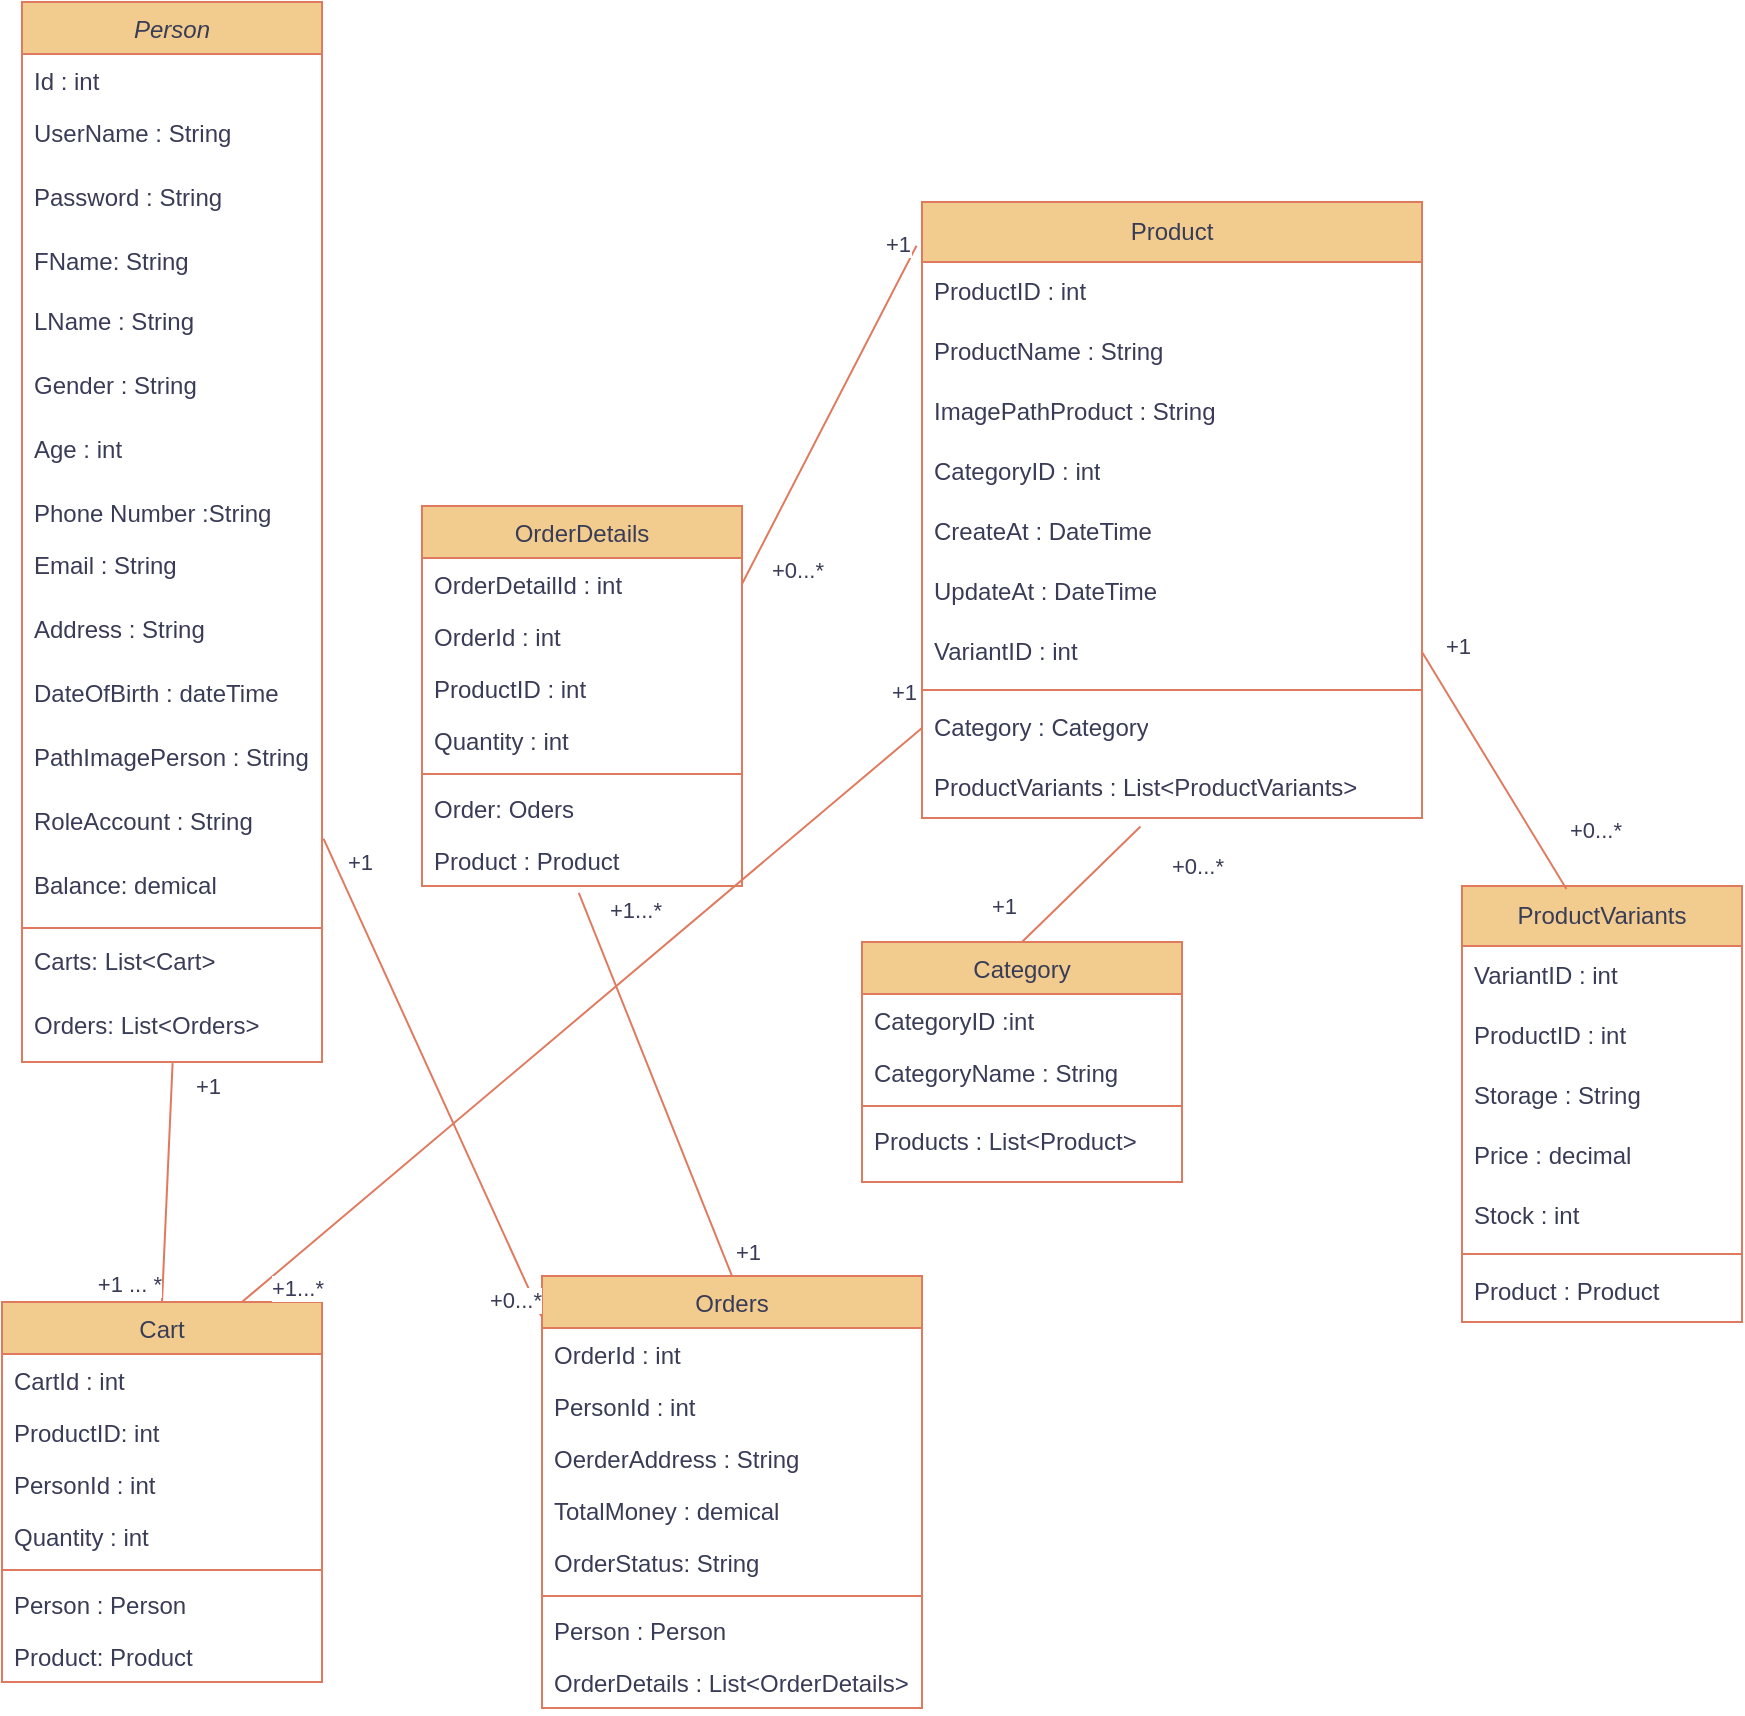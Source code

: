 <mxfile version="27.1.6">
  <diagram id="C5RBs43oDa-KdzZeNtuy" name="Page-1">
    <mxGraphModel dx="461" dy="1496" grid="1" gridSize="10" guides="1" tooltips="1" connect="1" arrows="1" fold="1" page="1" pageScale="1" pageWidth="827" pageHeight="1169" math="0" shadow="0">
      <root>
        <mxCell id="WIyWlLk6GJQsqaUBKTNV-0" />
        <mxCell id="WIyWlLk6GJQsqaUBKTNV-1" parent="WIyWlLk6GJQsqaUBKTNV-0" />
        <mxCell id="pmfcGwgIa4C5hmEtUkiJ-48" value="Product" style="swimlane;fontStyle=0;childLayout=stackLayout;horizontal=1;startSize=30;horizontalStack=0;resizeParent=1;resizeParentMax=0;resizeLast=0;collapsible=1;marginBottom=0;whiteSpace=wrap;html=1;strokeColor=#E07A5F;fontColor=#393C56;fillColor=#F2CC8F;" vertex="1" parent="WIyWlLk6GJQsqaUBKTNV-1">
          <mxGeometry x="540" y="-70" width="250" height="308" as="geometry" />
        </mxCell>
        <mxCell id="pmfcGwgIa4C5hmEtUkiJ-49" value="ProductID : int&lt;span style=&quot;white-space: pre;&quot;&gt;&#x9;&lt;/span&gt;" style="text;strokeColor=none;fillColor=none;align=left;verticalAlign=middle;spacingLeft=4;spacingRight=4;overflow=hidden;points=[[0,0.5],[1,0.5]];portConstraint=eastwest;rotatable=0;whiteSpace=wrap;html=1;fontColor=#393C56;" vertex="1" parent="pmfcGwgIa4C5hmEtUkiJ-48">
          <mxGeometry y="30" width="250" height="30" as="geometry" />
        </mxCell>
        <mxCell id="pmfcGwgIa4C5hmEtUkiJ-50" value="ProductName : String" style="text;strokeColor=none;fillColor=none;align=left;verticalAlign=middle;spacingLeft=4;spacingRight=4;overflow=hidden;points=[[0,0.5],[1,0.5]];portConstraint=eastwest;rotatable=0;whiteSpace=wrap;html=1;fontColor=#393C56;" vertex="1" parent="pmfcGwgIa4C5hmEtUkiJ-48">
          <mxGeometry y="60" width="250" height="30" as="geometry" />
        </mxCell>
        <mxCell id="pmfcGwgIa4C5hmEtUkiJ-51" value="ImagePathProduct : String&amp;nbsp;" style="text;strokeColor=none;fillColor=none;align=left;verticalAlign=middle;spacingLeft=4;spacingRight=4;overflow=hidden;points=[[0,0.5],[1,0.5]];portConstraint=eastwest;rotatable=0;whiteSpace=wrap;html=1;fontColor=#393C56;" vertex="1" parent="pmfcGwgIa4C5hmEtUkiJ-48">
          <mxGeometry y="90" width="250" height="30" as="geometry" />
        </mxCell>
        <mxCell id="pmfcGwgIa4C5hmEtUkiJ-56" value="CategoryID : int" style="text;strokeColor=none;fillColor=none;align=left;verticalAlign=middle;spacingLeft=4;spacingRight=4;overflow=hidden;points=[[0,0.5],[1,0.5]];portConstraint=eastwest;rotatable=0;whiteSpace=wrap;html=1;fontColor=#393C56;" vertex="1" parent="pmfcGwgIa4C5hmEtUkiJ-48">
          <mxGeometry y="120" width="250" height="30" as="geometry" />
        </mxCell>
        <mxCell id="pmfcGwgIa4C5hmEtUkiJ-57" value="CreateAt : DateTime" style="text;strokeColor=none;fillColor=none;align=left;verticalAlign=middle;spacingLeft=4;spacingRight=4;overflow=hidden;points=[[0,0.5],[1,0.5]];portConstraint=eastwest;rotatable=0;whiteSpace=wrap;html=1;fontColor=#393C56;" vertex="1" parent="pmfcGwgIa4C5hmEtUkiJ-48">
          <mxGeometry y="150" width="250" height="30" as="geometry" />
        </mxCell>
        <mxCell id="pmfcGwgIa4C5hmEtUkiJ-58" value="UpdateAt : DateTime" style="text;strokeColor=none;fillColor=none;align=left;verticalAlign=middle;spacingLeft=4;spacingRight=4;overflow=hidden;points=[[0,0.5],[1,0.5]];portConstraint=eastwest;rotatable=0;whiteSpace=wrap;html=1;fontColor=#393C56;" vertex="1" parent="pmfcGwgIa4C5hmEtUkiJ-48">
          <mxGeometry y="180" width="250" height="30" as="geometry" />
        </mxCell>
        <mxCell id="pmfcGwgIa4C5hmEtUkiJ-59" value="VariantID : int" style="text;strokeColor=none;fillColor=none;align=left;verticalAlign=middle;spacingLeft=4;spacingRight=4;overflow=hidden;points=[[0,0.5],[1,0.5]];portConstraint=eastwest;rotatable=0;whiteSpace=wrap;html=1;fontColor=#393C56;" vertex="1" parent="pmfcGwgIa4C5hmEtUkiJ-48">
          <mxGeometry y="210" width="250" height="30" as="geometry" />
        </mxCell>
        <mxCell id="pmfcGwgIa4C5hmEtUkiJ-63" value="" style="line;html=1;strokeWidth=1;align=left;verticalAlign=middle;spacingTop=-1;spacingLeft=3;spacingRight=3;rotatable=0;labelPosition=right;points=[];portConstraint=eastwest;labelBackgroundColor=none;fillColor=#F2CC8F;strokeColor=#E07A5F;fontColor=#393C56;" vertex="1" parent="pmfcGwgIa4C5hmEtUkiJ-48">
          <mxGeometry y="240" width="250" height="8" as="geometry" />
        </mxCell>
        <mxCell id="pmfcGwgIa4C5hmEtUkiJ-64" value="Category : Category" style="text;strokeColor=none;fillColor=none;align=left;verticalAlign=middle;spacingLeft=4;spacingRight=4;overflow=hidden;points=[[0,0.5],[1,0.5]];portConstraint=eastwest;rotatable=0;whiteSpace=wrap;html=1;fontColor=#393C56;" vertex="1" parent="pmfcGwgIa4C5hmEtUkiJ-48">
          <mxGeometry y="248" width="250" height="30" as="geometry" />
        </mxCell>
        <mxCell id="pmfcGwgIa4C5hmEtUkiJ-65" value="ProductVariants : List&amp;lt;ProductVariants&amp;gt;" style="text;strokeColor=none;fillColor=none;align=left;verticalAlign=middle;spacingLeft=4;spacingRight=4;overflow=hidden;points=[[0,0.5],[1,0.5]];portConstraint=eastwest;rotatable=0;whiteSpace=wrap;html=1;fontColor=#393C56;" vertex="1" parent="pmfcGwgIa4C5hmEtUkiJ-48">
          <mxGeometry y="278" width="250" height="30" as="geometry" />
        </mxCell>
        <mxCell id="zkfFHV4jXpPFQw0GAbJ--0" value="Person" style="swimlane;fontStyle=2;align=center;verticalAlign=top;childLayout=stackLayout;horizontal=1;startSize=26;horizontalStack=0;resizeParent=1;resizeLast=0;collapsible=1;marginBottom=0;rounded=0;shadow=0;strokeWidth=1;labelBackgroundColor=none;fillColor=#F2CC8F;strokeColor=#E07A5F;fontColor=#393C56;" parent="WIyWlLk6GJQsqaUBKTNV-1" vertex="1">
          <mxGeometry x="90" y="-170" width="150" height="530" as="geometry">
            <mxRectangle x="90" y="-170" width="160" height="30" as="alternateBounds" />
          </mxGeometry>
        </mxCell>
        <mxCell id="zkfFHV4jXpPFQw0GAbJ--1" value="Id : int" style="text;align=left;verticalAlign=top;spacingLeft=4;spacingRight=4;overflow=hidden;rotatable=0;points=[[0,0.5],[1,0.5]];portConstraint=eastwest;labelBackgroundColor=none;fontColor=#393C56;" parent="zkfFHV4jXpPFQw0GAbJ--0" vertex="1">
          <mxGeometry y="26" width="150" height="26" as="geometry" />
        </mxCell>
        <mxCell id="pmfcGwgIa4C5hmEtUkiJ-35" value="UserName : String" style="text;align=left;verticalAlign=top;spacingLeft=4;spacingRight=4;overflow=hidden;rotatable=0;points=[[0,0.5],[1,0.5]];portConstraint=eastwest;rounded=0;shadow=0;html=0;labelBackgroundColor=none;fontColor=#393C56;" vertex="1" parent="zkfFHV4jXpPFQw0GAbJ--0">
          <mxGeometry y="52" width="150" height="32" as="geometry" />
        </mxCell>
        <mxCell id="pmfcGwgIa4C5hmEtUkiJ-36" value="Password : String" style="text;align=left;verticalAlign=top;spacingLeft=4;spacingRight=4;overflow=hidden;rotatable=0;points=[[0,0.5],[1,0.5]];portConstraint=eastwest;rounded=0;shadow=0;html=0;labelBackgroundColor=none;fontColor=#393C56;" vertex="1" parent="zkfFHV4jXpPFQw0GAbJ--0">
          <mxGeometry y="84" width="150" height="32" as="geometry" />
        </mxCell>
        <mxCell id="pmfcGwgIa4C5hmEtUkiJ-23" value="FName: String " style="text;align=left;verticalAlign=top;spacingLeft=4;spacingRight=4;overflow=hidden;rotatable=0;points=[[0,0.5],[1,0.5]];portConstraint=eastwest;rounded=0;shadow=0;html=0;labelBackgroundColor=none;fontColor=#393C56;" vertex="1" parent="zkfFHV4jXpPFQw0GAbJ--0">
          <mxGeometry y="116" width="150" height="30" as="geometry" />
        </mxCell>
        <mxCell id="pmfcGwgIa4C5hmEtUkiJ-24" value="LName : String" style="text;align=left;verticalAlign=top;spacingLeft=4;spacingRight=4;overflow=hidden;rotatable=0;points=[[0,0.5],[1,0.5]];portConstraint=eastwest;rounded=0;shadow=0;html=0;labelBackgroundColor=none;fontColor=#393C56;" vertex="1" parent="zkfFHV4jXpPFQw0GAbJ--0">
          <mxGeometry y="146" width="150" height="32" as="geometry" />
        </mxCell>
        <mxCell id="pmfcGwgIa4C5hmEtUkiJ-25" value="Gender : String" style="text;align=left;verticalAlign=top;spacingLeft=4;spacingRight=4;overflow=hidden;rotatable=0;points=[[0,0.5],[1,0.5]];portConstraint=eastwest;rounded=0;shadow=0;html=0;labelBackgroundColor=none;fontColor=#393C56;" vertex="1" parent="zkfFHV4jXpPFQw0GAbJ--0">
          <mxGeometry y="178" width="150" height="32" as="geometry" />
        </mxCell>
        <mxCell id="pmfcGwgIa4C5hmEtUkiJ-32" value="Age : int" style="text;align=left;verticalAlign=top;spacingLeft=4;spacingRight=4;overflow=hidden;rotatable=0;points=[[0,0.5],[1,0.5]];portConstraint=eastwest;rounded=0;shadow=0;html=0;labelBackgroundColor=none;fontColor=#393C56;" vertex="1" parent="zkfFHV4jXpPFQw0GAbJ--0">
          <mxGeometry y="210" width="150" height="32" as="geometry" />
        </mxCell>
        <mxCell id="zkfFHV4jXpPFQw0GAbJ--2" value="Phone Number :String" style="text;align=left;verticalAlign=top;spacingLeft=4;spacingRight=4;overflow=hidden;rotatable=0;points=[[0,0.5],[1,0.5]];portConstraint=eastwest;rounded=0;shadow=0;html=0;labelBackgroundColor=none;fontColor=#393C56;" parent="zkfFHV4jXpPFQw0GAbJ--0" vertex="1">
          <mxGeometry y="242" width="150" height="26" as="geometry" />
        </mxCell>
        <mxCell id="zkfFHV4jXpPFQw0GAbJ--3" value="Email : String" style="text;align=left;verticalAlign=top;spacingLeft=4;spacingRight=4;overflow=hidden;rotatable=0;points=[[0,0.5],[1,0.5]];portConstraint=eastwest;rounded=0;shadow=0;html=0;labelBackgroundColor=none;fontColor=#393C56;" parent="zkfFHV4jXpPFQw0GAbJ--0" vertex="1">
          <mxGeometry y="268" width="150" height="32" as="geometry" />
        </mxCell>
        <mxCell id="pmfcGwgIa4C5hmEtUkiJ-26" value="Address : String " style="text;align=left;verticalAlign=top;spacingLeft=4;spacingRight=4;overflow=hidden;rotatable=0;points=[[0,0.5],[1,0.5]];portConstraint=eastwest;rounded=0;shadow=0;html=0;labelBackgroundColor=none;fontColor=#393C56;" vertex="1" parent="zkfFHV4jXpPFQw0GAbJ--0">
          <mxGeometry y="300" width="150" height="32" as="geometry" />
        </mxCell>
        <mxCell id="pmfcGwgIa4C5hmEtUkiJ-27" value="DateOfBirth : dateTime" style="text;align=left;verticalAlign=top;spacingLeft=4;spacingRight=4;overflow=hidden;rotatable=0;points=[[0,0.5],[1,0.5]];portConstraint=eastwest;rounded=0;shadow=0;html=0;labelBackgroundColor=none;fontColor=#393C56;" vertex="1" parent="zkfFHV4jXpPFQw0GAbJ--0">
          <mxGeometry y="332" width="150" height="32" as="geometry" />
        </mxCell>
        <mxCell id="pmfcGwgIa4C5hmEtUkiJ-28" value="PathImagePerson : String" style="text;align=left;verticalAlign=top;spacingLeft=4;spacingRight=4;overflow=hidden;rotatable=0;points=[[0,0.5],[1,0.5]];portConstraint=eastwest;rounded=0;shadow=0;html=0;labelBackgroundColor=none;fontColor=#393C56;" vertex="1" parent="zkfFHV4jXpPFQw0GAbJ--0">
          <mxGeometry y="364" width="150" height="32" as="geometry" />
        </mxCell>
        <mxCell id="pmfcGwgIa4C5hmEtUkiJ-29" value="RoleAccount : String" style="text;align=left;verticalAlign=top;spacingLeft=4;spacingRight=4;overflow=hidden;rotatable=0;points=[[0,0.5],[1,0.5]];portConstraint=eastwest;rounded=0;shadow=0;html=0;labelBackgroundColor=none;fontColor=#393C56;" vertex="1" parent="zkfFHV4jXpPFQw0GAbJ--0">
          <mxGeometry y="396" width="150" height="32" as="geometry" />
        </mxCell>
        <mxCell id="pmfcGwgIa4C5hmEtUkiJ-30" value="Balance: demical" style="text;align=left;verticalAlign=top;spacingLeft=4;spacingRight=4;overflow=hidden;rotatable=0;points=[[0,0.5],[1,0.5]];portConstraint=eastwest;rounded=0;shadow=0;html=0;labelBackgroundColor=none;fontColor=#393C56;" vertex="1" parent="zkfFHV4jXpPFQw0GAbJ--0">
          <mxGeometry y="428" width="150" height="32" as="geometry" />
        </mxCell>
        <mxCell id="zkfFHV4jXpPFQw0GAbJ--4" value="" style="line;html=1;strokeWidth=1;align=left;verticalAlign=middle;spacingTop=-1;spacingLeft=3;spacingRight=3;rotatable=0;labelPosition=right;points=[];portConstraint=eastwest;labelBackgroundColor=none;fillColor=#F2CC8F;strokeColor=#E07A5F;fontColor=#393C56;" parent="zkfFHV4jXpPFQw0GAbJ--0" vertex="1">
          <mxGeometry y="460" width="150" height="6" as="geometry" />
        </mxCell>
        <mxCell id="pmfcGwgIa4C5hmEtUkiJ-37" value="Carts: List&lt;Cart&gt;" style="text;align=left;verticalAlign=top;spacingLeft=4;spacingRight=4;overflow=hidden;rotatable=0;points=[[0,0.5],[1,0.5]];portConstraint=eastwest;rounded=0;shadow=0;html=0;labelBackgroundColor=none;fontColor=#393C56;" vertex="1" parent="zkfFHV4jXpPFQw0GAbJ--0">
          <mxGeometry y="466" width="150" height="32" as="geometry" />
        </mxCell>
        <mxCell id="pmfcGwgIa4C5hmEtUkiJ-38" value="Orders: List&lt;Orders&gt;" style="text;align=left;verticalAlign=top;spacingLeft=4;spacingRight=4;overflow=hidden;rotatable=0;points=[[0,0.5],[1,0.5]];portConstraint=eastwest;rounded=0;shadow=0;html=0;labelBackgroundColor=none;fontColor=#393C56;" vertex="1" parent="zkfFHV4jXpPFQw0GAbJ--0">
          <mxGeometry y="498" width="150" height="32" as="geometry" />
        </mxCell>
        <mxCell id="zkfFHV4jXpPFQw0GAbJ--6" value="Cart" style="swimlane;fontStyle=0;align=center;verticalAlign=top;childLayout=stackLayout;horizontal=1;startSize=26;horizontalStack=0;resizeParent=1;resizeLast=0;collapsible=1;marginBottom=0;rounded=0;shadow=0;strokeWidth=1;labelBackgroundColor=none;fillColor=#F2CC8F;strokeColor=#E07A5F;fontColor=#393C56;" parent="WIyWlLk6GJQsqaUBKTNV-1" vertex="1">
          <mxGeometry x="80" y="480" width="160" height="190" as="geometry">
            <mxRectangle x="130" y="380" width="160" height="26" as="alternateBounds" />
          </mxGeometry>
        </mxCell>
        <mxCell id="zkfFHV4jXpPFQw0GAbJ--7" value="CartId : int" style="text;align=left;verticalAlign=top;spacingLeft=4;spacingRight=4;overflow=hidden;rotatable=0;points=[[0,0.5],[1,0.5]];portConstraint=eastwest;labelBackgroundColor=none;fontColor=#393C56;" parent="zkfFHV4jXpPFQw0GAbJ--6" vertex="1">
          <mxGeometry y="26" width="160" height="26" as="geometry" />
        </mxCell>
        <mxCell id="pmfcGwgIa4C5hmEtUkiJ-39" value="ProductID: int" style="text;align=left;verticalAlign=top;spacingLeft=4;spacingRight=4;overflow=hidden;rotatable=0;points=[[0,0.5],[1,0.5]];portConstraint=eastwest;rounded=0;shadow=0;html=0;labelBackgroundColor=none;fontColor=#393C56;" vertex="1" parent="zkfFHV4jXpPFQw0GAbJ--6">
          <mxGeometry y="52" width="160" height="26" as="geometry" />
        </mxCell>
        <mxCell id="zkfFHV4jXpPFQw0GAbJ--8" value="PersonId : int" style="text;align=left;verticalAlign=top;spacingLeft=4;spacingRight=4;overflow=hidden;rotatable=0;points=[[0,0.5],[1,0.5]];portConstraint=eastwest;rounded=0;shadow=0;html=0;labelBackgroundColor=none;fontColor=#393C56;" parent="zkfFHV4jXpPFQw0GAbJ--6" vertex="1">
          <mxGeometry y="78" width="160" height="26" as="geometry" />
        </mxCell>
        <mxCell id="pmfcGwgIa4C5hmEtUkiJ-40" value="Quantity : int" style="text;align=left;verticalAlign=top;spacingLeft=4;spacingRight=4;overflow=hidden;rotatable=0;points=[[0,0.5],[1,0.5]];portConstraint=eastwest;rounded=0;shadow=0;html=0;labelBackgroundColor=none;fontColor=#393C56;" vertex="1" parent="zkfFHV4jXpPFQw0GAbJ--6">
          <mxGeometry y="104" width="160" height="26" as="geometry" />
        </mxCell>
        <mxCell id="zkfFHV4jXpPFQw0GAbJ--9" value="" style="line;html=1;strokeWidth=1;align=left;verticalAlign=middle;spacingTop=-1;spacingLeft=3;spacingRight=3;rotatable=0;labelPosition=right;points=[];portConstraint=eastwest;labelBackgroundColor=none;fillColor=#F2CC8F;strokeColor=#E07A5F;fontColor=#393C56;" parent="zkfFHV4jXpPFQw0GAbJ--6" vertex="1">
          <mxGeometry y="130" width="160" height="8" as="geometry" />
        </mxCell>
        <mxCell id="zkfFHV4jXpPFQw0GAbJ--10" value="Person : Person" style="text;align=left;verticalAlign=top;spacingLeft=4;spacingRight=4;overflow=hidden;rotatable=0;points=[[0,0.5],[1,0.5]];portConstraint=eastwest;fontStyle=0;labelBackgroundColor=none;fontColor=#393C56;" parent="zkfFHV4jXpPFQw0GAbJ--6" vertex="1">
          <mxGeometry y="138" width="160" height="26" as="geometry" />
        </mxCell>
        <mxCell id="zkfFHV4jXpPFQw0GAbJ--11" value="Product: Product" style="text;align=left;verticalAlign=top;spacingLeft=4;spacingRight=4;overflow=hidden;rotatable=0;points=[[0,0.5],[1,0.5]];portConstraint=eastwest;labelBackgroundColor=none;fontColor=#393C56;" parent="zkfFHV4jXpPFQw0GAbJ--6" vertex="1">
          <mxGeometry y="164" width="160" height="26" as="geometry" />
        </mxCell>
        <mxCell id="zkfFHV4jXpPFQw0GAbJ--13" value="Orders" style="swimlane;fontStyle=0;align=center;verticalAlign=top;childLayout=stackLayout;horizontal=1;startSize=26;horizontalStack=0;resizeParent=1;resizeLast=0;collapsible=1;marginBottom=0;rounded=0;shadow=0;strokeWidth=1;labelBackgroundColor=none;fillColor=#F2CC8F;strokeColor=#E07A5F;fontColor=#393C56;" parent="WIyWlLk6GJQsqaUBKTNV-1" vertex="1">
          <mxGeometry x="350" y="467" width="190" height="216" as="geometry">
            <mxRectangle x="340" y="380" width="170" height="26" as="alternateBounds" />
          </mxGeometry>
        </mxCell>
        <mxCell id="zkfFHV4jXpPFQw0GAbJ--14" value="OrderId : int" style="text;align=left;verticalAlign=top;spacingLeft=4;spacingRight=4;overflow=hidden;rotatable=0;points=[[0,0.5],[1,0.5]];portConstraint=eastwest;labelBackgroundColor=none;fontColor=#393C56;" parent="zkfFHV4jXpPFQw0GAbJ--13" vertex="1">
          <mxGeometry y="26" width="190" height="26" as="geometry" />
        </mxCell>
        <mxCell id="pmfcGwgIa4C5hmEtUkiJ-41" value="PersonId : int" style="text;align=left;verticalAlign=top;spacingLeft=4;spacingRight=4;overflow=hidden;rotatable=0;points=[[0,0.5],[1,0.5]];portConstraint=eastwest;labelBackgroundColor=none;fontColor=#393C56;" vertex="1" parent="zkfFHV4jXpPFQw0GAbJ--13">
          <mxGeometry y="52" width="190" height="26" as="geometry" />
        </mxCell>
        <mxCell id="pmfcGwgIa4C5hmEtUkiJ-42" value="OerderAddress : String" style="text;align=left;verticalAlign=top;spacingLeft=4;spacingRight=4;overflow=hidden;rotatable=0;points=[[0,0.5],[1,0.5]];portConstraint=eastwest;labelBackgroundColor=none;fontColor=#393C56;" vertex="1" parent="zkfFHV4jXpPFQw0GAbJ--13">
          <mxGeometry y="78" width="190" height="26" as="geometry" />
        </mxCell>
        <mxCell id="pmfcGwgIa4C5hmEtUkiJ-43" value="TotalMoney : demical" style="text;align=left;verticalAlign=top;spacingLeft=4;spacingRight=4;overflow=hidden;rotatable=0;points=[[0,0.5],[1,0.5]];portConstraint=eastwest;labelBackgroundColor=none;fontColor=#393C56;" vertex="1" parent="zkfFHV4jXpPFQw0GAbJ--13">
          <mxGeometry y="104" width="190" height="26" as="geometry" />
        </mxCell>
        <mxCell id="pmfcGwgIa4C5hmEtUkiJ-34" value="OrderStatus: String" style="text;align=left;verticalAlign=top;spacingLeft=4;spacingRight=4;overflow=hidden;rotatable=0;points=[[0,0.5],[1,0.5]];portConstraint=eastwest;labelBackgroundColor=none;fontColor=#393C56;" vertex="1" parent="zkfFHV4jXpPFQw0GAbJ--13">
          <mxGeometry y="130" width="190" height="26" as="geometry" />
        </mxCell>
        <mxCell id="zkfFHV4jXpPFQw0GAbJ--15" value="" style="line;html=1;strokeWidth=1;align=left;verticalAlign=middle;spacingTop=-1;spacingLeft=3;spacingRight=3;rotatable=0;labelPosition=right;points=[];portConstraint=eastwest;labelBackgroundColor=none;fillColor=#F2CC8F;strokeColor=#E07A5F;fontColor=#393C56;" parent="zkfFHV4jXpPFQw0GAbJ--13" vertex="1">
          <mxGeometry y="156" width="190" height="8" as="geometry" />
        </mxCell>
        <mxCell id="pmfcGwgIa4C5hmEtUkiJ-45" value="Person : Person" style="text;align=left;verticalAlign=top;spacingLeft=4;spacingRight=4;overflow=hidden;rotatable=0;points=[[0,0.5],[1,0.5]];portConstraint=eastwest;labelBackgroundColor=none;fontColor=#393C56;" vertex="1" parent="zkfFHV4jXpPFQw0GAbJ--13">
          <mxGeometry y="164" width="190" height="26" as="geometry" />
        </mxCell>
        <mxCell id="pmfcGwgIa4C5hmEtUkiJ-46" value="OrderDetails : List&lt;OrderDetails&gt;" style="text;align=left;verticalAlign=top;spacingLeft=4;spacingRight=4;overflow=hidden;rotatable=0;points=[[0,0.5],[1,0.5]];portConstraint=eastwest;labelBackgroundColor=none;fontColor=#393C56;" vertex="1" parent="zkfFHV4jXpPFQw0GAbJ--13">
          <mxGeometry y="190" width="190" height="26" as="geometry" />
        </mxCell>
        <mxCell id="zkfFHV4jXpPFQw0GAbJ--17" value="OrderDetails" style="swimlane;fontStyle=0;align=center;verticalAlign=top;childLayout=stackLayout;horizontal=1;startSize=26;horizontalStack=0;resizeParent=1;resizeLast=0;collapsible=1;marginBottom=0;rounded=0;shadow=0;strokeWidth=1;labelBackgroundColor=none;fillColor=#F2CC8F;strokeColor=#E07A5F;fontColor=#393C56;" parent="WIyWlLk6GJQsqaUBKTNV-1" vertex="1">
          <mxGeometry x="290" y="82" width="160" height="190" as="geometry">
            <mxRectangle x="550" y="140" width="160" height="26" as="alternateBounds" />
          </mxGeometry>
        </mxCell>
        <mxCell id="zkfFHV4jXpPFQw0GAbJ--18" value="OrderDetailId : int" style="text;align=left;verticalAlign=top;spacingLeft=4;spacingRight=4;overflow=hidden;rotatable=0;points=[[0,0.5],[1,0.5]];portConstraint=eastwest;labelBackgroundColor=none;fontColor=#393C56;" parent="zkfFHV4jXpPFQw0GAbJ--17" vertex="1">
          <mxGeometry y="26" width="160" height="26" as="geometry" />
        </mxCell>
        <mxCell id="zkfFHV4jXpPFQw0GAbJ--19" value="OrderId : int" style="text;align=left;verticalAlign=top;spacingLeft=4;spacingRight=4;overflow=hidden;rotatable=0;points=[[0,0.5],[1,0.5]];portConstraint=eastwest;rounded=0;shadow=0;html=0;labelBackgroundColor=none;fontColor=#393C56;" parent="zkfFHV4jXpPFQw0GAbJ--17" vertex="1">
          <mxGeometry y="52" width="160" height="26" as="geometry" />
        </mxCell>
        <mxCell id="zkfFHV4jXpPFQw0GAbJ--20" value="ProductID : int" style="text;align=left;verticalAlign=top;spacingLeft=4;spacingRight=4;overflow=hidden;rotatable=0;points=[[0,0.5],[1,0.5]];portConstraint=eastwest;rounded=0;shadow=0;html=0;labelBackgroundColor=none;fontColor=#393C56;" parent="zkfFHV4jXpPFQw0GAbJ--17" vertex="1">
          <mxGeometry y="78" width="160" height="26" as="geometry" />
        </mxCell>
        <mxCell id="zkfFHV4jXpPFQw0GAbJ--21" value="Quantity : int" style="text;align=left;verticalAlign=top;spacingLeft=4;spacingRight=4;overflow=hidden;rotatable=0;points=[[0,0.5],[1,0.5]];portConstraint=eastwest;rounded=0;shadow=0;html=0;labelBackgroundColor=none;fontColor=#393C56;" parent="zkfFHV4jXpPFQw0GAbJ--17" vertex="1">
          <mxGeometry y="104" width="160" height="26" as="geometry" />
        </mxCell>
        <mxCell id="zkfFHV4jXpPFQw0GAbJ--23" value="" style="line;html=1;strokeWidth=1;align=left;verticalAlign=middle;spacingTop=-1;spacingLeft=3;spacingRight=3;rotatable=0;labelPosition=right;points=[];portConstraint=eastwest;labelBackgroundColor=none;fillColor=#F2CC8F;strokeColor=#E07A5F;fontColor=#393C56;" parent="zkfFHV4jXpPFQw0GAbJ--17" vertex="1">
          <mxGeometry y="130" width="160" height="8" as="geometry" />
        </mxCell>
        <mxCell id="zkfFHV4jXpPFQw0GAbJ--24" value="Order: Oders" style="text;align=left;verticalAlign=top;spacingLeft=4;spacingRight=4;overflow=hidden;rotatable=0;points=[[0,0.5],[1,0.5]];portConstraint=eastwest;labelBackgroundColor=none;fontColor=#393C56;" parent="zkfFHV4jXpPFQw0GAbJ--17" vertex="1">
          <mxGeometry y="138" width="160" height="26" as="geometry" />
        </mxCell>
        <mxCell id="zkfFHV4jXpPFQw0GAbJ--25" value="Product : Product" style="text;align=left;verticalAlign=top;spacingLeft=4;spacingRight=4;overflow=hidden;rotatable=0;points=[[0,0.5],[1,0.5]];portConstraint=eastwest;labelBackgroundColor=none;fontColor=#393C56;" parent="zkfFHV4jXpPFQw0GAbJ--17" vertex="1">
          <mxGeometry y="164" width="160" height="26" as="geometry" />
        </mxCell>
        <mxCell id="pmfcGwgIa4C5hmEtUkiJ-52" value="ProductVariants" style="swimlane;fontStyle=0;childLayout=stackLayout;horizontal=1;startSize=30;horizontalStack=0;resizeParent=1;resizeParentMax=0;resizeLast=0;collapsible=1;marginBottom=0;whiteSpace=wrap;html=1;strokeColor=#E07A5F;fontColor=#393C56;fillColor=#F2CC8F;" vertex="1" parent="WIyWlLk6GJQsqaUBKTNV-1">
          <mxGeometry x="810" y="272" width="140" height="218" as="geometry" />
        </mxCell>
        <mxCell id="pmfcGwgIa4C5hmEtUkiJ-53" value="VariantID : int" style="text;strokeColor=none;fillColor=none;align=left;verticalAlign=middle;spacingLeft=4;spacingRight=4;overflow=hidden;points=[[0,0.5],[1,0.5]];portConstraint=eastwest;rotatable=0;whiteSpace=wrap;html=1;fontColor=#393C56;" vertex="1" parent="pmfcGwgIa4C5hmEtUkiJ-52">
          <mxGeometry y="30" width="140" height="30" as="geometry" />
        </mxCell>
        <mxCell id="pmfcGwgIa4C5hmEtUkiJ-54" value="ProductID : int&amp;nbsp;" style="text;strokeColor=none;fillColor=none;align=left;verticalAlign=middle;spacingLeft=4;spacingRight=4;overflow=hidden;points=[[0,0.5],[1,0.5]];portConstraint=eastwest;rotatable=0;whiteSpace=wrap;html=1;fontColor=#393C56;" vertex="1" parent="pmfcGwgIa4C5hmEtUkiJ-52">
          <mxGeometry y="60" width="140" height="30" as="geometry" />
        </mxCell>
        <mxCell id="pmfcGwgIa4C5hmEtUkiJ-55" value="Storage : String" style="text;strokeColor=none;fillColor=none;align=left;verticalAlign=middle;spacingLeft=4;spacingRight=4;overflow=hidden;points=[[0,0.5],[1,0.5]];portConstraint=eastwest;rotatable=0;whiteSpace=wrap;html=1;fontColor=#393C56;" vertex="1" parent="pmfcGwgIa4C5hmEtUkiJ-52">
          <mxGeometry y="90" width="140" height="30" as="geometry" />
        </mxCell>
        <mxCell id="pmfcGwgIa4C5hmEtUkiJ-66" value="Price : decimal" style="text;strokeColor=none;fillColor=none;align=left;verticalAlign=middle;spacingLeft=4;spacingRight=4;overflow=hidden;points=[[0,0.5],[1,0.5]];portConstraint=eastwest;rotatable=0;whiteSpace=wrap;html=1;fontColor=#393C56;" vertex="1" parent="pmfcGwgIa4C5hmEtUkiJ-52">
          <mxGeometry y="120" width="140" height="30" as="geometry" />
        </mxCell>
        <mxCell id="pmfcGwgIa4C5hmEtUkiJ-67" value="Stock : int&amp;nbsp;" style="text;strokeColor=none;fillColor=none;align=left;verticalAlign=middle;spacingLeft=4;spacingRight=4;overflow=hidden;points=[[0,0.5],[1,0.5]];portConstraint=eastwest;rotatable=0;whiteSpace=wrap;html=1;fontColor=#393C56;" vertex="1" parent="pmfcGwgIa4C5hmEtUkiJ-52">
          <mxGeometry y="150" width="140" height="30" as="geometry" />
        </mxCell>
        <mxCell id="pmfcGwgIa4C5hmEtUkiJ-68" value="" style="line;html=1;strokeWidth=1;align=left;verticalAlign=middle;spacingTop=-1;spacingLeft=3;spacingRight=3;rotatable=0;labelPosition=right;points=[];portConstraint=eastwest;labelBackgroundColor=none;fillColor=#F2CC8F;strokeColor=#E07A5F;fontColor=#393C56;" vertex="1" parent="pmfcGwgIa4C5hmEtUkiJ-52">
          <mxGeometry y="180" width="140" height="8" as="geometry" />
        </mxCell>
        <mxCell id="pmfcGwgIa4C5hmEtUkiJ-69" value="Product : Product" style="text;strokeColor=none;fillColor=none;align=left;verticalAlign=middle;spacingLeft=4;spacingRight=4;overflow=hidden;points=[[0,0.5],[1,0.5]];portConstraint=eastwest;rotatable=0;whiteSpace=wrap;html=1;fontColor=#393C56;" vertex="1" parent="pmfcGwgIa4C5hmEtUkiJ-52">
          <mxGeometry y="188" width="140" height="30" as="geometry" />
        </mxCell>
        <mxCell id="pmfcGwgIa4C5hmEtUkiJ-70" value="Category" style="swimlane;fontStyle=0;align=center;verticalAlign=top;childLayout=stackLayout;horizontal=1;startSize=26;horizontalStack=0;resizeParent=1;resizeLast=0;collapsible=1;marginBottom=0;rounded=0;shadow=0;strokeWidth=1;labelBackgroundColor=none;fillColor=#F2CC8F;strokeColor=#E07A5F;fontColor=#393C56;" vertex="1" parent="WIyWlLk6GJQsqaUBKTNV-1">
          <mxGeometry x="510" y="300" width="160" height="120" as="geometry">
            <mxRectangle x="550" y="140" width="160" height="26" as="alternateBounds" />
          </mxGeometry>
        </mxCell>
        <mxCell id="pmfcGwgIa4C5hmEtUkiJ-71" value="CategoryID :int" style="text;align=left;verticalAlign=top;spacingLeft=4;spacingRight=4;overflow=hidden;rotatable=0;points=[[0,0.5],[1,0.5]];portConstraint=eastwest;labelBackgroundColor=none;fontColor=#393C56;" vertex="1" parent="pmfcGwgIa4C5hmEtUkiJ-70">
          <mxGeometry y="26" width="160" height="26" as="geometry" />
        </mxCell>
        <mxCell id="pmfcGwgIa4C5hmEtUkiJ-74" value="CategoryName : String" style="text;align=left;verticalAlign=top;spacingLeft=4;spacingRight=4;overflow=hidden;rotatable=0;points=[[0,0.5],[1,0.5]];portConstraint=eastwest;rounded=0;shadow=0;html=0;labelBackgroundColor=none;fontColor=#393C56;" vertex="1" parent="pmfcGwgIa4C5hmEtUkiJ-70">
          <mxGeometry y="52" width="160" height="26" as="geometry" />
        </mxCell>
        <mxCell id="pmfcGwgIa4C5hmEtUkiJ-75" value="" style="line;html=1;strokeWidth=1;align=left;verticalAlign=middle;spacingTop=-1;spacingLeft=3;spacingRight=3;rotatable=0;labelPosition=right;points=[];portConstraint=eastwest;labelBackgroundColor=none;fillColor=#F2CC8F;strokeColor=#E07A5F;fontColor=#393C56;" vertex="1" parent="pmfcGwgIa4C5hmEtUkiJ-70">
          <mxGeometry y="78" width="160" height="8" as="geometry" />
        </mxCell>
        <mxCell id="pmfcGwgIa4C5hmEtUkiJ-76" value="Products : List&lt;Product&gt;" style="text;align=left;verticalAlign=top;spacingLeft=4;spacingRight=4;overflow=hidden;rotatable=0;points=[[0,0.5],[1,0.5]];portConstraint=eastwest;labelBackgroundColor=none;fontColor=#393C56;" vertex="1" parent="pmfcGwgIa4C5hmEtUkiJ-70">
          <mxGeometry y="86" width="160" height="26" as="geometry" />
        </mxCell>
        <mxCell id="pmfcGwgIa4C5hmEtUkiJ-87" value="" style="endArrow=none;html=1;rounded=0;strokeColor=#E07A5F;fontSize=12;fontColor=#393C56;startSize=8;endSize=8;curved=1;fillColor=#F2CC8F;startFill=0;entryX=0.5;entryY=0;entryDx=0;entryDy=0;exitX=0.502;exitY=1.018;exitDx=0;exitDy=0;exitPerimeter=0;" edge="1" parent="WIyWlLk6GJQsqaUBKTNV-1" source="pmfcGwgIa4C5hmEtUkiJ-38" target="zkfFHV4jXpPFQw0GAbJ--6">
          <mxGeometry relative="1" as="geometry">
            <mxPoint x="120" y="380" as="sourcePoint" />
            <mxPoint x="245" y="410" as="targetPoint" />
          </mxGeometry>
        </mxCell>
        <mxCell id="pmfcGwgIa4C5hmEtUkiJ-89" value="+1" style="edgeLabel;resizable=0;html=1;;align=left;verticalAlign=bottom;strokeColor=#E07A5F;fontColor=#393C56;fillColor=#F2CC8F;" connectable="0" vertex="1" parent="pmfcGwgIa4C5hmEtUkiJ-87">
          <mxGeometry x="-1" relative="1" as="geometry">
            <mxPoint x="10" y="20" as="offset" />
          </mxGeometry>
        </mxCell>
        <mxCell id="pmfcGwgIa4C5hmEtUkiJ-90" value="+1 ... *" style="edgeLabel;resizable=0;html=1;;align=right;verticalAlign=bottom;strokeColor=#E07A5F;fontColor=#393C56;fillColor=#F2CC8F;" connectable="0" vertex="1" parent="pmfcGwgIa4C5hmEtUkiJ-87">
          <mxGeometry x="1" relative="1" as="geometry" />
        </mxCell>
        <mxCell id="pmfcGwgIa4C5hmEtUkiJ-92" value="" style="endArrow=none;html=1;rounded=0;strokeColor=#E07A5F;fontSize=12;fontColor=#393C56;startSize=8;endSize=8;curved=1;fillColor=#F2CC8F;startFill=0;entryX=-0.002;entryY=0.093;entryDx=0;entryDy=0;exitX=1.005;exitY=0.696;exitDx=0;exitDy=0;exitPerimeter=0;entryPerimeter=0;" edge="1" parent="WIyWlLk6GJQsqaUBKTNV-1" source="pmfcGwgIa4C5hmEtUkiJ-29" target="zkfFHV4jXpPFQw0GAbJ--13">
          <mxGeometry relative="1" as="geometry">
            <mxPoint x="170" y="361" as="sourcePoint" />
            <mxPoint x="170" y="490" as="targetPoint" />
          </mxGeometry>
        </mxCell>
        <mxCell id="pmfcGwgIa4C5hmEtUkiJ-93" value="+1" style="edgeLabel;resizable=0;html=1;;align=left;verticalAlign=bottom;strokeColor=#E07A5F;fontColor=#393C56;fillColor=#F2CC8F;" connectable="0" vertex="1" parent="pmfcGwgIa4C5hmEtUkiJ-92">
          <mxGeometry x="-1" relative="1" as="geometry">
            <mxPoint x="10" y="20" as="offset" />
          </mxGeometry>
        </mxCell>
        <mxCell id="pmfcGwgIa4C5hmEtUkiJ-94" value="+0...*" style="edgeLabel;resizable=0;html=1;;align=right;verticalAlign=bottom;strokeColor=#E07A5F;fontColor=#393C56;fillColor=#F2CC8F;" connectable="0" vertex="1" parent="pmfcGwgIa4C5hmEtUkiJ-92">
          <mxGeometry x="1" relative="1" as="geometry">
            <mxPoint x="1" as="offset" />
          </mxGeometry>
        </mxCell>
        <mxCell id="pmfcGwgIa4C5hmEtUkiJ-95" value="" style="endArrow=none;html=1;rounded=0;strokeColor=#E07A5F;fontSize=12;fontColor=#393C56;startSize=8;endSize=8;curved=1;fillColor=#F2CC8F;startFill=0;entryX=0.49;entryY=1.134;entryDx=0;entryDy=0;entryPerimeter=0;exitX=0.5;exitY=0;exitDx=0;exitDy=0;" edge="1" parent="WIyWlLk6GJQsqaUBKTNV-1" source="zkfFHV4jXpPFQw0GAbJ--13" target="zkfFHV4jXpPFQw0GAbJ--25">
          <mxGeometry relative="1" as="geometry">
            <mxPoint x="400" y="190" as="sourcePoint" />
            <mxPoint x="360" y="246" as="targetPoint" />
          </mxGeometry>
        </mxCell>
        <mxCell id="pmfcGwgIa4C5hmEtUkiJ-96" value="+1" style="edgeLabel;resizable=0;html=1;;align=left;verticalAlign=bottom;strokeColor=#E07A5F;fontColor=#393C56;fillColor=#F2CC8F;" connectable="0" vertex="1" parent="pmfcGwgIa4C5hmEtUkiJ-95">
          <mxGeometry x="-1" relative="1" as="geometry">
            <mxPoint y="-4" as="offset" />
          </mxGeometry>
        </mxCell>
        <mxCell id="pmfcGwgIa4C5hmEtUkiJ-97" value="+1...*" style="edgeLabel;resizable=0;html=1;;align=right;verticalAlign=bottom;strokeColor=#E07A5F;fontColor=#393C56;fillColor=#F2CC8F;" connectable="0" vertex="1" parent="pmfcGwgIa4C5hmEtUkiJ-95">
          <mxGeometry x="1" relative="1" as="geometry">
            <mxPoint x="42" y="17" as="offset" />
          </mxGeometry>
        </mxCell>
        <mxCell id="pmfcGwgIa4C5hmEtUkiJ-98" value="" style="endArrow=none;html=1;rounded=0;strokeColor=#E07A5F;fontSize=12;fontColor=#393C56;startSize=8;endSize=8;curved=1;fillColor=#F2CC8F;startFill=0;entryX=1;entryY=0.5;entryDx=0;entryDy=0;exitX=-0.011;exitY=0.071;exitDx=0;exitDy=0;exitPerimeter=0;" edge="1" parent="WIyWlLk6GJQsqaUBKTNV-1" source="pmfcGwgIa4C5hmEtUkiJ-48" target="zkfFHV4jXpPFQw0GAbJ--18">
          <mxGeometry relative="1" as="geometry">
            <mxPoint x="517" y="-39" as="sourcePoint" />
            <mxPoint x="470" y="-130" as="targetPoint" />
          </mxGeometry>
        </mxCell>
        <mxCell id="pmfcGwgIa4C5hmEtUkiJ-99" value="+1" style="edgeLabel;resizable=0;html=1;;align=left;verticalAlign=bottom;strokeColor=#E07A5F;fontColor=#393C56;fillColor=#F2CC8F;" connectable="0" vertex="1" parent="pmfcGwgIa4C5hmEtUkiJ-98">
          <mxGeometry x="-1" relative="1" as="geometry">
            <mxPoint x="-17" y="8" as="offset" />
          </mxGeometry>
        </mxCell>
        <mxCell id="pmfcGwgIa4C5hmEtUkiJ-100" value="+0...*" style="edgeLabel;resizable=0;html=1;;align=right;verticalAlign=bottom;strokeColor=#E07A5F;fontColor=#393C56;fillColor=#F2CC8F;" connectable="0" vertex="1" parent="pmfcGwgIa4C5hmEtUkiJ-98">
          <mxGeometry x="1" relative="1" as="geometry">
            <mxPoint x="42" y="1" as="offset" />
          </mxGeometry>
        </mxCell>
        <mxCell id="pmfcGwgIa4C5hmEtUkiJ-102" value="" style="endArrow=none;html=1;rounded=0;strokeColor=#E07A5F;fontSize=12;fontColor=#393C56;startSize=8;endSize=8;curved=1;fillColor=#F2CC8F;startFill=0;entryX=0.437;entryY=1.143;entryDx=0;entryDy=0;exitX=0.5;exitY=0;exitDx=0;exitDy=0;entryPerimeter=0;" edge="1" parent="WIyWlLk6GJQsqaUBKTNV-1" source="pmfcGwgIa4C5hmEtUkiJ-70" target="pmfcGwgIa4C5hmEtUkiJ-65">
          <mxGeometry relative="1" as="geometry">
            <mxPoint x="717" y="230" as="sourcePoint" />
            <mxPoint x="620" y="307" as="targetPoint" />
          </mxGeometry>
        </mxCell>
        <mxCell id="pmfcGwgIa4C5hmEtUkiJ-103" value="+1" style="edgeLabel;resizable=0;html=1;;align=left;verticalAlign=bottom;strokeColor=#E07A5F;fontColor=#393C56;fillColor=#F2CC8F;" connectable="0" vertex="1" parent="pmfcGwgIa4C5hmEtUkiJ-102">
          <mxGeometry x="-1" relative="1" as="geometry">
            <mxPoint x="-17" y="-10" as="offset" />
          </mxGeometry>
        </mxCell>
        <mxCell id="pmfcGwgIa4C5hmEtUkiJ-104" value="+0...*" style="edgeLabel;resizable=0;html=1;;align=right;verticalAlign=bottom;strokeColor=#E07A5F;fontColor=#393C56;fillColor=#F2CC8F;" connectable="0" vertex="1" parent="pmfcGwgIa4C5hmEtUkiJ-102">
          <mxGeometry x="1" relative="1" as="geometry">
            <mxPoint x="42" y="28" as="offset" />
          </mxGeometry>
        </mxCell>
        <mxCell id="pmfcGwgIa4C5hmEtUkiJ-105" value="" style="endArrow=none;html=1;rounded=0;strokeColor=#E07A5F;fontSize=12;fontColor=#393C56;startSize=8;endSize=8;curved=1;fillColor=#F2CC8F;startFill=0;entryX=0.75;entryY=0;entryDx=0;entryDy=0;exitX=0;exitY=0.5;exitDx=0;exitDy=0;" edge="1" parent="WIyWlLk6GJQsqaUBKTNV-1" source="pmfcGwgIa4C5hmEtUkiJ-64" target="zkfFHV4jXpPFQw0GAbJ--6">
          <mxGeometry relative="1" as="geometry">
            <mxPoint x="490" y="288" as="sourcePoint" />
            <mxPoint x="519" y="150" as="targetPoint" />
          </mxGeometry>
        </mxCell>
        <mxCell id="pmfcGwgIa4C5hmEtUkiJ-106" value="+1" style="edgeLabel;resizable=0;html=1;;align=left;verticalAlign=bottom;strokeColor=#E07A5F;fontColor=#393C56;fillColor=#F2CC8F;" connectable="0" vertex="1" parent="pmfcGwgIa4C5hmEtUkiJ-105">
          <mxGeometry x="-1" relative="1" as="geometry">
            <mxPoint x="-17" y="-10" as="offset" />
          </mxGeometry>
        </mxCell>
        <mxCell id="pmfcGwgIa4C5hmEtUkiJ-107" value="+1...*" style="edgeLabel;resizable=0;html=1;;align=right;verticalAlign=bottom;strokeColor=#E07A5F;fontColor=#393C56;fillColor=#F2CC8F;" connectable="0" vertex="1" parent="pmfcGwgIa4C5hmEtUkiJ-105">
          <mxGeometry x="1" relative="1" as="geometry">
            <mxPoint x="42" y="1" as="offset" />
          </mxGeometry>
        </mxCell>
        <mxCell id="pmfcGwgIa4C5hmEtUkiJ-108" value="" style="endArrow=none;html=1;rounded=0;strokeColor=#E07A5F;fontSize=12;fontColor=#393C56;startSize=8;endSize=8;curved=1;fillColor=#F2CC8F;startFill=0;entryX=0.373;entryY=0.007;entryDx=0;entryDy=0;exitX=1;exitY=0.5;exitDx=0;exitDy=0;entryPerimeter=0;" edge="1" parent="WIyWlLk6GJQsqaUBKTNV-1" source="pmfcGwgIa4C5hmEtUkiJ-59" target="pmfcGwgIa4C5hmEtUkiJ-52">
          <mxGeometry relative="1" as="geometry">
            <mxPoint x="700" y="380" as="sourcePoint" />
            <mxPoint x="689" y="242" as="targetPoint" />
          </mxGeometry>
        </mxCell>
        <mxCell id="pmfcGwgIa4C5hmEtUkiJ-109" value="+1" style="edgeLabel;resizable=0;html=1;;align=left;verticalAlign=bottom;strokeColor=#E07A5F;fontColor=#393C56;fillColor=#F2CC8F;" connectable="0" vertex="1" parent="pmfcGwgIa4C5hmEtUkiJ-108">
          <mxGeometry x="-1" relative="1" as="geometry">
            <mxPoint x="10" y="5" as="offset" />
          </mxGeometry>
        </mxCell>
        <mxCell id="pmfcGwgIa4C5hmEtUkiJ-110" value="+0...*" style="edgeLabel;resizable=0;html=1;;align=right;verticalAlign=bottom;strokeColor=#E07A5F;fontColor=#393C56;fillColor=#F2CC8F;" connectable="0" vertex="1" parent="pmfcGwgIa4C5hmEtUkiJ-108">
          <mxGeometry x="1" relative="1" as="geometry">
            <mxPoint x="28" y="-21" as="offset" />
          </mxGeometry>
        </mxCell>
      </root>
    </mxGraphModel>
  </diagram>
</mxfile>
